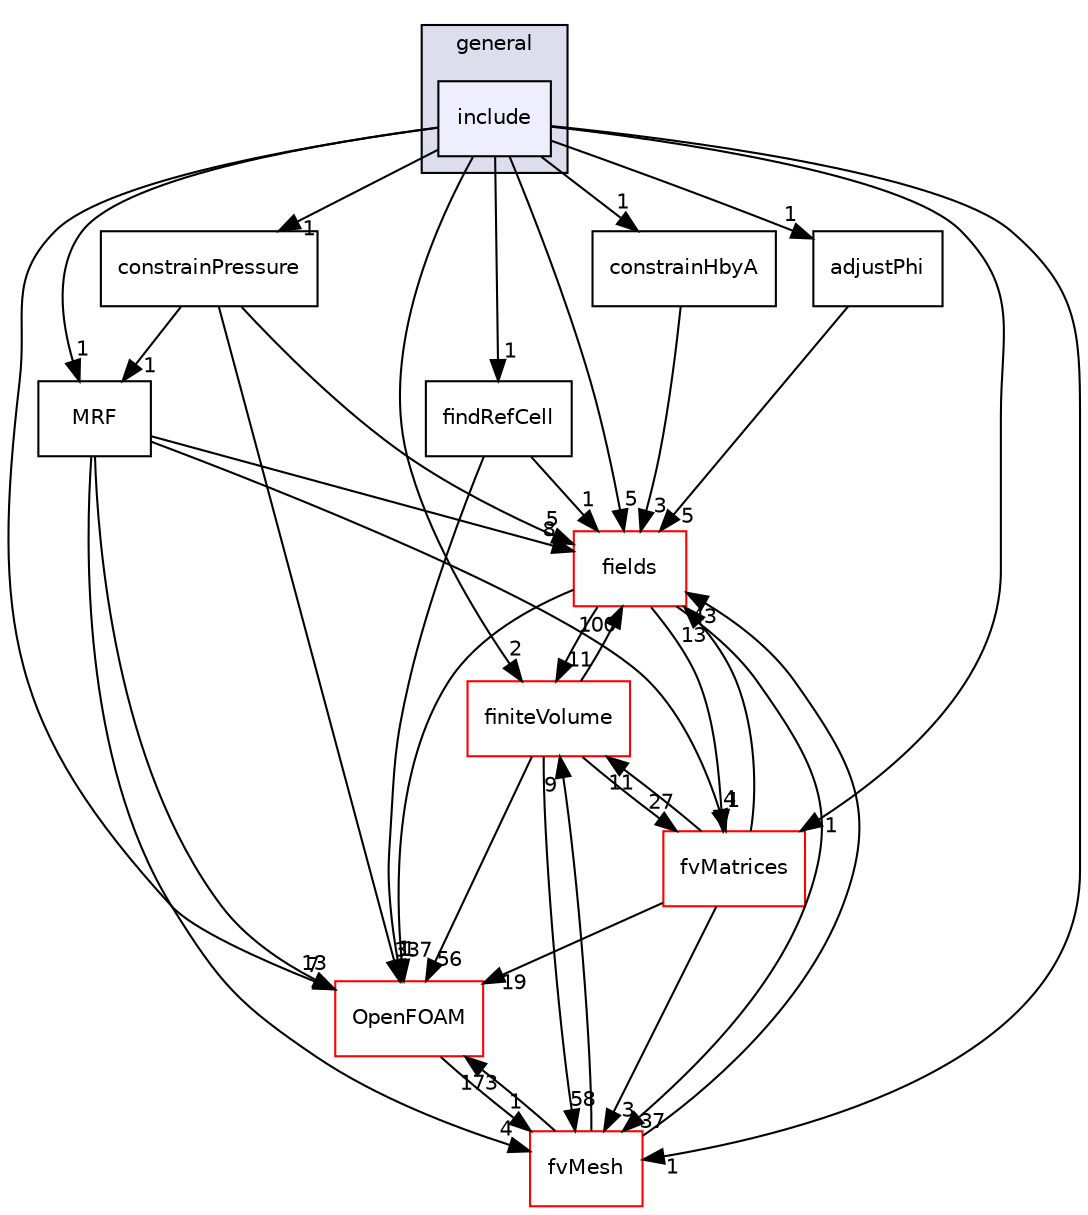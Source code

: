 digraph "src/finiteVolume/cfdTools/general/include" {
  bgcolor=transparent;
  compound=true
  node [ fontsize="10", fontname="Helvetica"];
  edge [ labelfontsize="10", labelfontname="Helvetica"];
  subgraph clusterdir_c5259e3096ae0265e0b8b287024f0a94 {
    graph [ bgcolor="#ddddee", pencolor="black", label="general" fontname="Helvetica", fontsize="10", URL="dir_c5259e3096ae0265e0b8b287024f0a94.html"]
  dir_9575698abc4fe4969f62a525fb1da5bf [shape=box, label="include", style="filled", fillcolor="#eeeeff", pencolor="black", URL="dir_9575698abc4fe4969f62a525fb1da5bf.html"];
  }
  dir_35d88044bf2a37279b96fc866cac2b65 [shape=box label="constrainPressure" URL="dir_35d88044bf2a37279b96fc866cac2b65.html"];
  dir_d24eedb9787c0ff52a4911e62c86e5d9 [shape=box label="findRefCell" URL="dir_d24eedb9787c0ff52a4911e62c86e5d9.html"];
  dir_25ab4a83a983f7bb7a38b7f63bb141b7 [shape=box label="fields" color="red" URL="dir_25ab4a83a983f7bb7a38b7f63bb141b7.html"];
  dir_2ea871e4defbdbd60808750cae643c63 [shape=box label="finiteVolume" color="red" URL="dir_2ea871e4defbdbd60808750cae643c63.html"];
  dir_b649eb2a14c57dc8823306833936b196 [shape=box label="adjustPhi" URL="dir_b649eb2a14c57dc8823306833936b196.html"];
  dir_c382fa095c9c33d8673c0dd60aaef275 [shape=box label="fvMesh" color="red" URL="dir_c382fa095c9c33d8673c0dd60aaef275.html"];
  dir_7243b91d400958ed995c5f462ce86dc2 [shape=box label="MRF" URL="dir_7243b91d400958ed995c5f462ce86dc2.html"];
  dir_8f40da8903634e4efe0154a6e78f1ebf [shape=box label="constrainHbyA" URL="dir_8f40da8903634e4efe0154a6e78f1ebf.html"];
  dir_c5473ff19b20e6ec4dfe5c310b3778a8 [shape=box label="OpenFOAM" color="red" URL="dir_c5473ff19b20e6ec4dfe5c310b3778a8.html"];
  dir_5d57e3901430bcc99a7ddac11a899224 [shape=box label="fvMatrices" color="red" URL="dir_5d57e3901430bcc99a7ddac11a899224.html"];
  dir_35d88044bf2a37279b96fc866cac2b65->dir_25ab4a83a983f7bb7a38b7f63bb141b7 [headlabel="5", labeldistance=1.5 headhref="dir_000901_000934.html"];
  dir_35d88044bf2a37279b96fc866cac2b65->dir_7243b91d400958ed995c5f462ce86dc2 [headlabel="1", labeldistance=1.5 headhref="dir_000901_000906.html"];
  dir_35d88044bf2a37279b96fc866cac2b65->dir_c5473ff19b20e6ec4dfe5c310b3778a8 [headlabel="1", labeldistance=1.5 headhref="dir_000901_001892.html"];
  dir_d24eedb9787c0ff52a4911e62c86e5d9->dir_25ab4a83a983f7bb7a38b7f63bb141b7 [headlabel="1", labeldistance=1.5 headhref="dir_000903_000934.html"];
  dir_d24eedb9787c0ff52a4911e62c86e5d9->dir_c5473ff19b20e6ec4dfe5c310b3778a8 [headlabel="1", labeldistance=1.5 headhref="dir_000903_001892.html"];
  dir_25ab4a83a983f7bb7a38b7f63bb141b7->dir_2ea871e4defbdbd60808750cae643c63 [headlabel="11", labeldistance=1.5 headhref="dir_000934_001059.html"];
  dir_25ab4a83a983f7bb7a38b7f63bb141b7->dir_c382fa095c9c33d8673c0dd60aaef275 [headlabel="37", labeldistance=1.5 headhref="dir_000934_001120.html"];
  dir_25ab4a83a983f7bb7a38b7f63bb141b7->dir_c5473ff19b20e6ec4dfe5c310b3778a8 [headlabel="337", labeldistance=1.5 headhref="dir_000934_001892.html"];
  dir_25ab4a83a983f7bb7a38b7f63bb141b7->dir_5d57e3901430bcc99a7ddac11a899224 [headlabel="1", labeldistance=1.5 headhref="dir_000934_001112.html"];
  dir_2ea871e4defbdbd60808750cae643c63->dir_25ab4a83a983f7bb7a38b7f63bb141b7 [headlabel="100", labeldistance=1.5 headhref="dir_001059_000934.html"];
  dir_2ea871e4defbdbd60808750cae643c63->dir_c382fa095c9c33d8673c0dd60aaef275 [headlabel="58", labeldistance=1.5 headhref="dir_001059_001120.html"];
  dir_2ea871e4defbdbd60808750cae643c63->dir_c5473ff19b20e6ec4dfe5c310b3778a8 [headlabel="56", labeldistance=1.5 headhref="dir_001059_001892.html"];
  dir_2ea871e4defbdbd60808750cae643c63->dir_5d57e3901430bcc99a7ddac11a899224 [headlabel="27", labeldistance=1.5 headhref="dir_001059_001112.html"];
  dir_b649eb2a14c57dc8823306833936b196->dir_25ab4a83a983f7bb7a38b7f63bb141b7 [headlabel="5", labeldistance=1.5 headhref="dir_000898_000934.html"];
  dir_c382fa095c9c33d8673c0dd60aaef275->dir_25ab4a83a983f7bb7a38b7f63bb141b7 [headlabel="43", labeldistance=1.5 headhref="dir_001120_000934.html"];
  dir_c382fa095c9c33d8673c0dd60aaef275->dir_2ea871e4defbdbd60808750cae643c63 [headlabel="9", labeldistance=1.5 headhref="dir_001120_001059.html"];
  dir_c382fa095c9c33d8673c0dd60aaef275->dir_c5473ff19b20e6ec4dfe5c310b3778a8 [headlabel="173", labeldistance=1.5 headhref="dir_001120_001892.html"];
  dir_9575698abc4fe4969f62a525fb1da5bf->dir_35d88044bf2a37279b96fc866cac2b65 [headlabel="1", labeldistance=1.5 headhref="dir_000905_000901.html"];
  dir_9575698abc4fe4969f62a525fb1da5bf->dir_d24eedb9787c0ff52a4911e62c86e5d9 [headlabel="1", labeldistance=1.5 headhref="dir_000905_000903.html"];
  dir_9575698abc4fe4969f62a525fb1da5bf->dir_25ab4a83a983f7bb7a38b7f63bb141b7 [headlabel="5", labeldistance=1.5 headhref="dir_000905_000934.html"];
  dir_9575698abc4fe4969f62a525fb1da5bf->dir_2ea871e4defbdbd60808750cae643c63 [headlabel="2", labeldistance=1.5 headhref="dir_000905_001059.html"];
  dir_9575698abc4fe4969f62a525fb1da5bf->dir_b649eb2a14c57dc8823306833936b196 [headlabel="1", labeldistance=1.5 headhref="dir_000905_000898.html"];
  dir_9575698abc4fe4969f62a525fb1da5bf->dir_c382fa095c9c33d8673c0dd60aaef275 [headlabel="1", labeldistance=1.5 headhref="dir_000905_001120.html"];
  dir_9575698abc4fe4969f62a525fb1da5bf->dir_7243b91d400958ed995c5f462ce86dc2 [headlabel="1", labeldistance=1.5 headhref="dir_000905_000906.html"];
  dir_9575698abc4fe4969f62a525fb1da5bf->dir_8f40da8903634e4efe0154a6e78f1ebf [headlabel="1", labeldistance=1.5 headhref="dir_000905_000900.html"];
  dir_9575698abc4fe4969f62a525fb1da5bf->dir_c5473ff19b20e6ec4dfe5c310b3778a8 [headlabel="7", labeldistance=1.5 headhref="dir_000905_001892.html"];
  dir_9575698abc4fe4969f62a525fb1da5bf->dir_5d57e3901430bcc99a7ddac11a899224 [headlabel="1", labeldistance=1.5 headhref="dir_000905_001112.html"];
  dir_7243b91d400958ed995c5f462ce86dc2->dir_25ab4a83a983f7bb7a38b7f63bb141b7 [headlabel="8", labeldistance=1.5 headhref="dir_000906_000934.html"];
  dir_7243b91d400958ed995c5f462ce86dc2->dir_c382fa095c9c33d8673c0dd60aaef275 [headlabel="4", labeldistance=1.5 headhref="dir_000906_001120.html"];
  dir_7243b91d400958ed995c5f462ce86dc2->dir_c5473ff19b20e6ec4dfe5c310b3778a8 [headlabel="13", labeldistance=1.5 headhref="dir_000906_001892.html"];
  dir_7243b91d400958ed995c5f462ce86dc2->dir_5d57e3901430bcc99a7ddac11a899224 [headlabel="4", labeldistance=1.5 headhref="dir_000906_001112.html"];
  dir_8f40da8903634e4efe0154a6e78f1ebf->dir_25ab4a83a983f7bb7a38b7f63bb141b7 [headlabel="3", labeldistance=1.5 headhref="dir_000900_000934.html"];
  dir_c5473ff19b20e6ec4dfe5c310b3778a8->dir_c382fa095c9c33d8673c0dd60aaef275 [headlabel="1", labeldistance=1.5 headhref="dir_001892_001120.html"];
  dir_5d57e3901430bcc99a7ddac11a899224->dir_25ab4a83a983f7bb7a38b7f63bb141b7 [headlabel="13", labeldistance=1.5 headhref="dir_001112_000934.html"];
  dir_5d57e3901430bcc99a7ddac11a899224->dir_2ea871e4defbdbd60808750cae643c63 [headlabel="11", labeldistance=1.5 headhref="dir_001112_001059.html"];
  dir_5d57e3901430bcc99a7ddac11a899224->dir_c382fa095c9c33d8673c0dd60aaef275 [headlabel="3", labeldistance=1.5 headhref="dir_001112_001120.html"];
  dir_5d57e3901430bcc99a7ddac11a899224->dir_c5473ff19b20e6ec4dfe5c310b3778a8 [headlabel="19", labeldistance=1.5 headhref="dir_001112_001892.html"];
}
